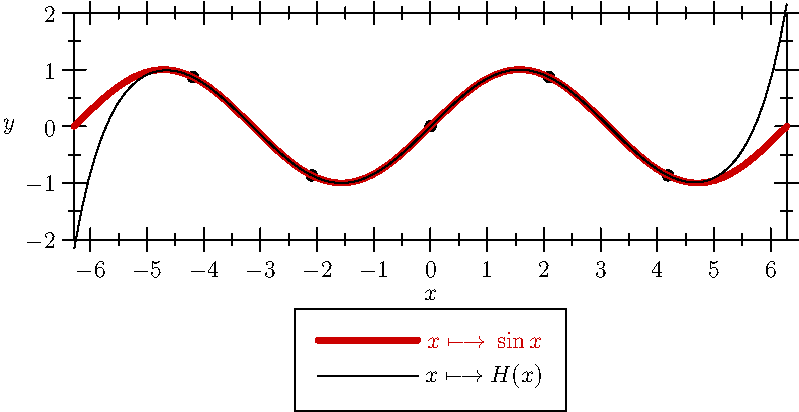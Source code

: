 import graph;
unitsize(1cm);

typedef real hermite(real);

/**
 * Retourne la fonction polynôme de Hermite
 * passant par les points m(x_i,y_i) de nombre dérivée d_i en ce point.
 * Return Hermite polynomial interpolation function
 * passing by the points m (x_i, y_i) of derived number d_i in this point.
 **/
hermite hermite(pair [] m, real [] d)
{
  return new real(real x){
    int n=m.length;
    if (n != d.length) abort("Hermite: nombres de paramètres incorrectes.");
    real q,qk,s,y=0;
    for (int k=0; k<n ; ++k) {
      real q=1, qk=1, s=0;
      for (int j=0; j<n; ++j)
        {
          if (j!=k){
            q=q*(x-m[j].x)^2;
            qk=qk*(m[k].x-m[j].x)^2;
            s=s+1/(m[k].x-m[j].x);
          }
        }
      y=y+q/qk*(m[k].y+(x-m[k].x)*(d[k]-2*s*m[k].y));
    }
    return y;
  };
}

pair[] m;
real[] d;
int nbpt=5;
real xmin=-2pi,
xmax=2pi,
l=xmax-xmin,
step=l/(nbpt+1);
for (int i=1; i<=nbpt; ++i)
  {
    real x=xmin+i*step;
    m.push((x,sin(x)));
    draw(m[m.length-1],linewidth(2mm));
    d.push(cos(x));
  }

xlimits(-2pi,2pi);
ylimits(-2,2);
xaxis("$x$",BottomTop,Ticks);
yaxis("$y$",LeftRight,Ticks);

draw(graph(sin,xmin,xmax),1mm+.8red,"$x\longmapsto{}\sin x$");
draw(graph(hermite(m,d),xmin,xmax),"$x\longmapsto{}H(x)$");

attach(legend(),point(10S),30S);
